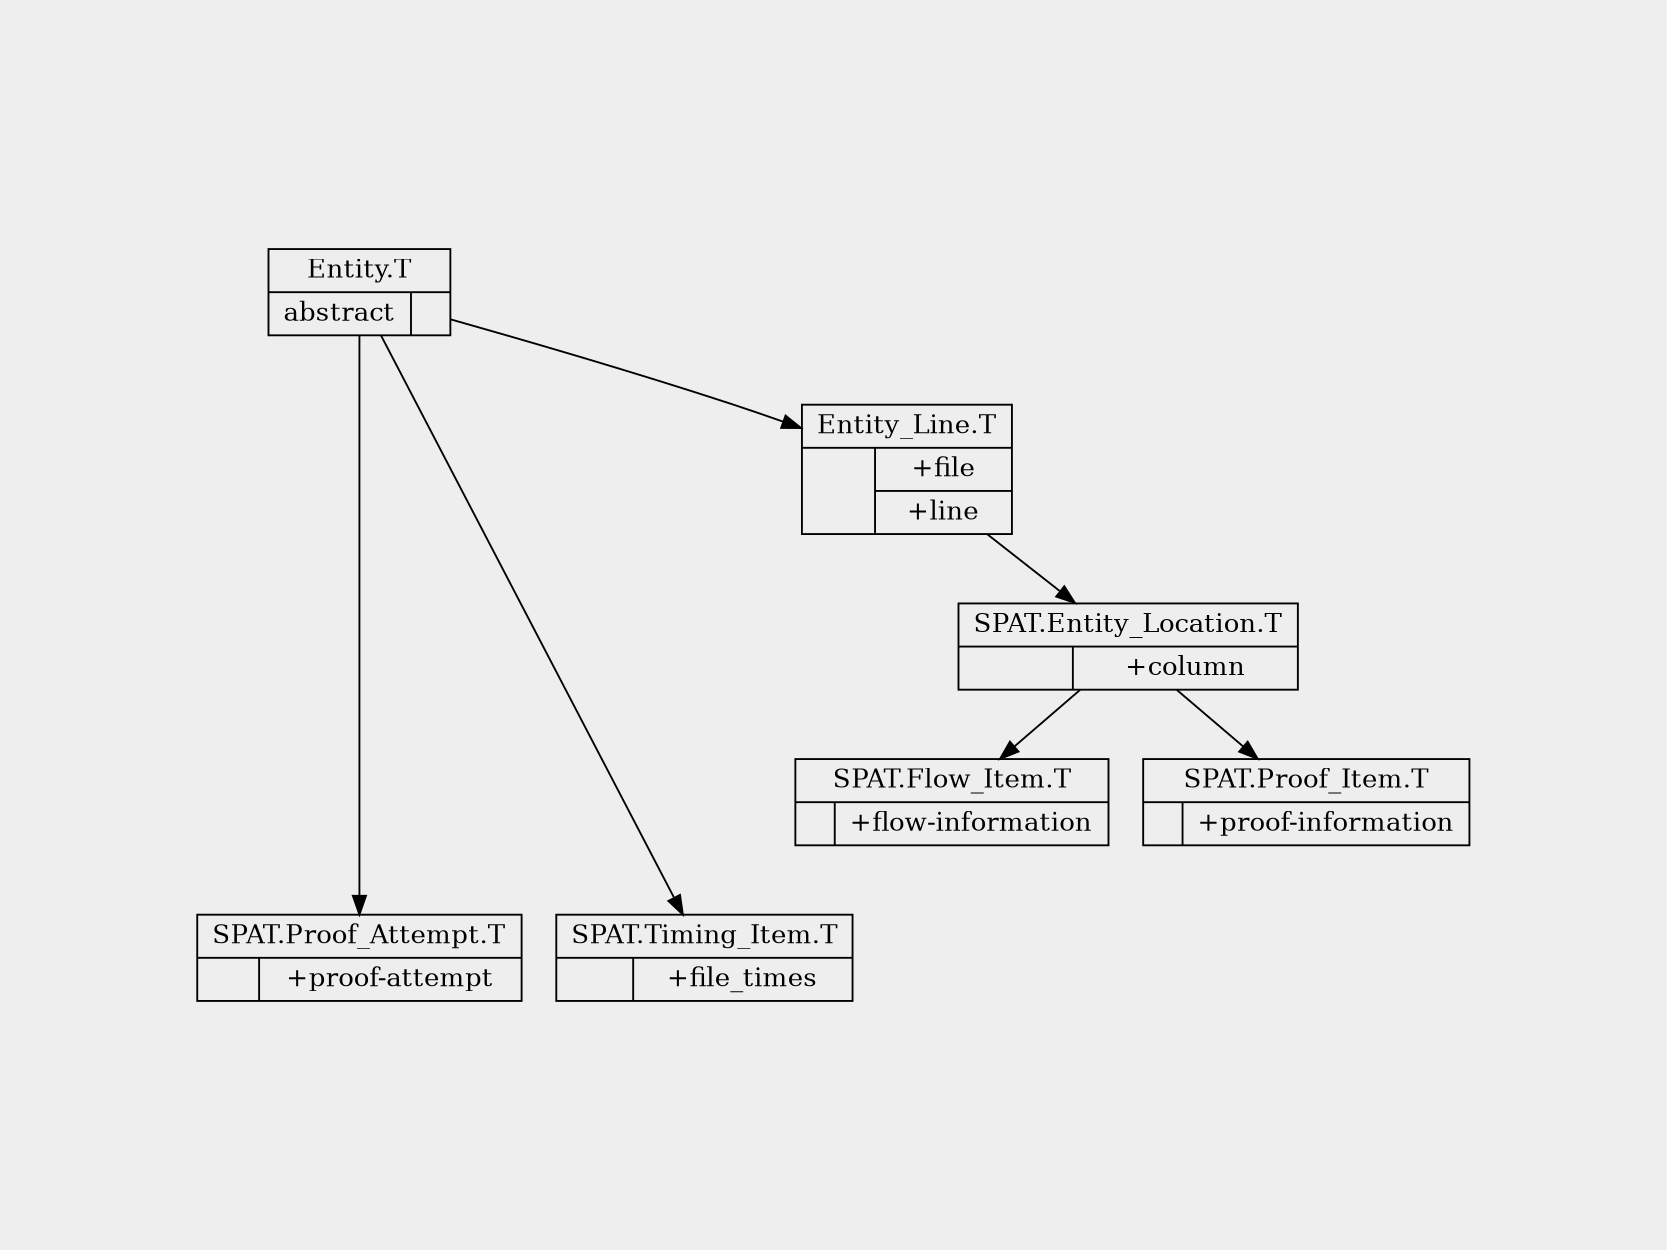digraph "Inheritance Tree"
{
  rankdir=TB;
  viewport="800,600,0.9";
  ordering="out";
  bgcolor="#EEEEEE";
  node [shape=record];

  "SPAT.Entity.T"          [label="{Entity.T|{abstract|}}"];
  "SPAT.Entity_Line.T"     [label="{Entity_Line.T|{|{\+file|\+line}}}"];
  "SPAT.Entity_Location.T" [label="{SPAT.Entity_Location.T|{|{+column}}}"];
  "SPAT.Flow_Item.T"       [label="{SPAT.Flow_Item.T|{|+flow-information}}"];
  "SPAT.Proof_Item.T"      [label="{SPAT.Proof_Item.T|{|+proof-information}}"];
  "SPAT.Proof_Attempt.T"   [label="{SPAT.Proof_Attempt.T|{|+proof-attempt}}"];
  "SPAT.Timing_Item.T"     [label="{SPAT.Timing_Item.T|{|+file_times}}}"];

  //.Entity.T (abstract) - Denotes some kind of entity
  //+- SPAT.Entity_Line.T - Denotes an entity from a file with line information
  //|  +- SPAT.Entity_Location.T - Denotes an entity from a file with line and column information
  //|     +- SPAT.Flow_Item.T - A flow information entity.
  //|     +- SPAT.Proof_Item.T - A proof item (aka. VC, or Verification Condition)
  //+ SPAT.Proof_Attempt.T - A proof attempt.
  //+ SPAT.Timing_Item.T - A timing object (global timings for a file)

  "dummy" [style="invis"];

  "SPAT.Entity.T" -> "SPAT.Proof_Attempt.T" [weight=4];
  "SPAT.Entity.T" -> "SPAT.Timing_Item.T";
  "SPAT.Entity.T" -> "SPAT.Entity_Line.T" [weight=0];
  "SPAT.Entity_Line.T" -> "SPAT.Entity_Location.T" [weight=0];
  "SPAT.Entity_Location.T" -> "SPAT.Flow_Item.T";
  "SPAT.Entity_Location.T" -> "SPAT.Proof_Item.T";
  "SPAT.Flow_Item.T" -> "dummy" [style="invis"];

  {rank=same "dummy", "SPAT.Proof_Attempt.T", "SPAT.Timing_Item.T"}
}
